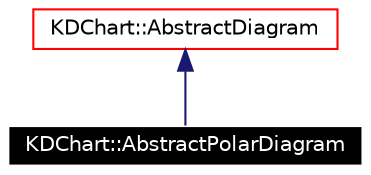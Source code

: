 digraph G
{
  edge [fontname="Helvetica",fontsize=10,labelfontname="Helvetica",labelfontsize=10];
  node [fontname="Helvetica",fontsize=10,shape=record];
  Node226 [label="KDChart::AbstractPolarDiagram",height=0.2,width=0.4,color="white", fillcolor="black", style="filled" fontcolor="white"];
  Node227 -> Node226 [dir=back,color="midnightblue",fontsize=10,style="solid",fontname="Helvetica"];
  Node227 [label="KDChart::AbstractDiagram",height=0.2,width=0.4,color="red",URL="$class_k_d_chart_1_1_abstract_diagram.html"];
}
